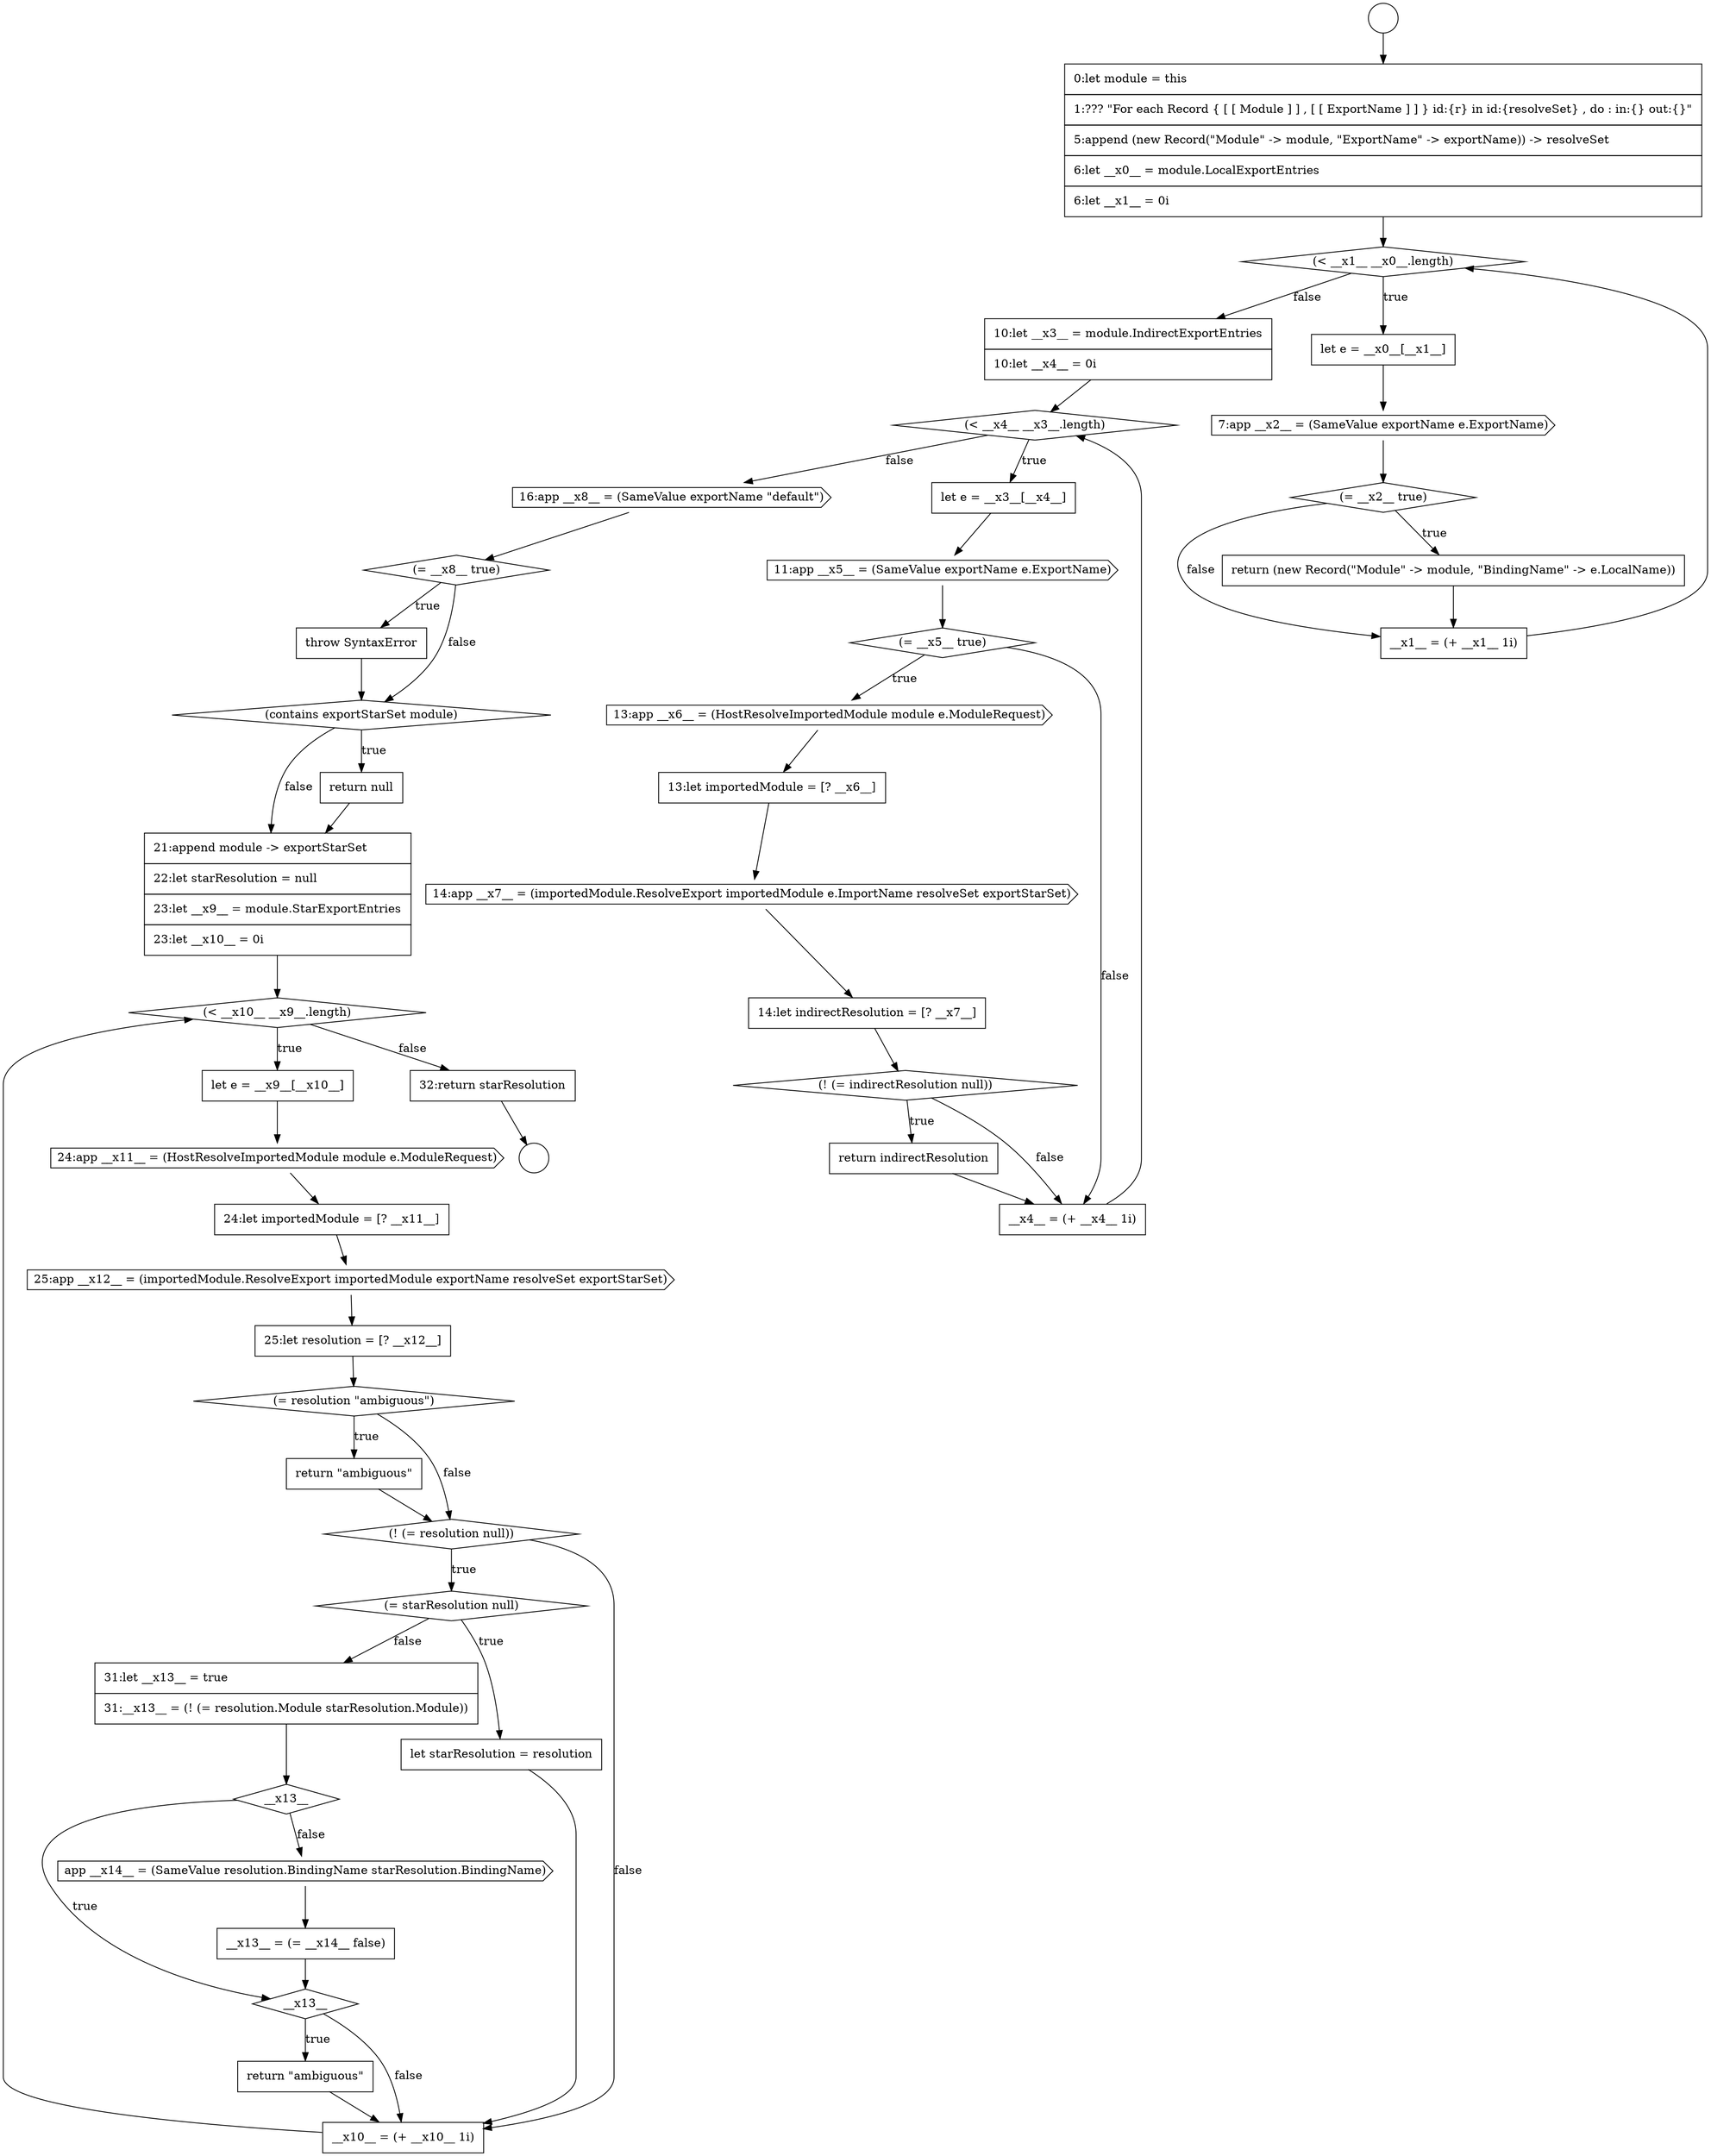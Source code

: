digraph {
  node0 [shape=circle label=" " color="black" fillcolor="white" style=filled]
  node5 [shape=cds, label=<<font color="black">7:app __x2__ = (SameValue exportName e.ExportName)</font>> color="black" fillcolor="white" style=filled]
  node10 [shape=diamond, label=<<font color="black">(&lt; __x4__ __x3__.length)</font>> color="black" fillcolor="white" style=filled]
  node14 [shape=cds, label=<<font color="black">13:app __x6__ = (HostResolveImportedModule module e.ModuleRequest)</font>> color="black" fillcolor="white" style=filled]
  node1 [shape=circle label=" " color="black" fillcolor="white" style=filled]
  node6 [shape=diamond, label=<<font color="black">(= __x2__ true)</font>> color="black" fillcolor="white" style=filled]
  node9 [shape=none, margin=0, label=<<font color="black">
    <table border="0" cellborder="1" cellspacing="0" cellpadding="10">
      <tr><td align="left">10:let __x3__ = module.IndirectExportEntries</td></tr>
      <tr><td align="left">10:let __x4__ = 0i</td></tr>
    </table>
  </font>> color="black" fillcolor="white" style=filled]
  node2 [shape=none, margin=0, label=<<font color="black">
    <table border="0" cellborder="1" cellspacing="0" cellpadding="10">
      <tr><td align="left">0:let module = this</td></tr>
      <tr><td align="left">1:??? &quot;For each Record { [ [ Module ] ] , [ [ ExportName ] ] } id:{r} in id:{resolveSet} , do : in:{} out:{}&quot;</td></tr>
      <tr><td align="left">5:append (new Record(&quot;Module&quot; -&gt; module, &quot;ExportName&quot; -&gt; exportName)) -&gt; resolveSet</td></tr>
      <tr><td align="left">6:let __x0__ = module.LocalExportEntries</td></tr>
      <tr><td align="left">6:let __x1__ = 0i</td></tr>
    </table>
  </font>> color="black" fillcolor="white" style=filled]
  node12 [shape=cds, label=<<font color="black">11:app __x5__ = (SameValue exportName e.ExportName)</font>> color="black" fillcolor="white" style=filled]
  node18 [shape=diamond, label=<<font color="black">(! (= indirectResolution null))</font>> color="black" fillcolor="white" style=filled]
  node8 [shape=none, margin=0, label=<<font color="black">
    <table border="0" cellborder="1" cellspacing="0" cellpadding="10">
      <tr><td align="left">__x1__ = (+ __x1__ 1i)</td></tr>
    </table>
  </font>> color="black" fillcolor="white" style=filled]
  node4 [shape=none, margin=0, label=<<font color="black">
    <table border="0" cellborder="1" cellspacing="0" cellpadding="10">
      <tr><td align="left">let e = __x0__[__x1__]</td></tr>
    </table>
  </font>> color="black" fillcolor="white" style=filled]
  node15 [shape=none, margin=0, label=<<font color="black">
    <table border="0" cellborder="1" cellspacing="0" cellpadding="10">
      <tr><td align="left">13:let importedModule = [? __x6__]</td></tr>
    </table>
  </font>> color="black" fillcolor="white" style=filled]
  node42 [shape=diamond, label=<<font color="black">__x13__</font>> color="black" fillcolor="white" style=filled]
  node24 [shape=diamond, label=<<font color="black">(contains exportStarSet module)</font>> color="black" fillcolor="white" style=filled]
  node37 [shape=none, margin=0, label=<<font color="black">
    <table border="0" cellborder="1" cellspacing="0" cellpadding="10">
      <tr><td align="left">let starResolution = resolution</td></tr>
    </table>
  </font>> color="black" fillcolor="white" style=filled]
  node25 [shape=none, margin=0, label=<<font color="black">
    <table border="0" cellborder="1" cellspacing="0" cellpadding="10">
      <tr><td align="left">return null</td></tr>
    </table>
  </font>> color="black" fillcolor="white" style=filled]
  node20 [shape=none, margin=0, label=<<font color="black">
    <table border="0" cellborder="1" cellspacing="0" cellpadding="10">
      <tr><td align="left">__x4__ = (+ __x4__ 1i)</td></tr>
    </table>
  </font>> color="black" fillcolor="white" style=filled]
  node29 [shape=cds, label=<<font color="black">24:app __x11__ = (HostResolveImportedModule module e.ModuleRequest)</font>> color="black" fillcolor="white" style=filled]
  node21 [shape=cds, label=<<font color="black">16:app __x8__ = (SameValue exportName &quot;default&quot;)</font>> color="black" fillcolor="white" style=filled]
  node33 [shape=diamond, label=<<font color="black">(= resolution &quot;ambiguous&quot;)</font>> color="black" fillcolor="white" style=filled]
  node28 [shape=none, margin=0, label=<<font color="black">
    <table border="0" cellborder="1" cellspacing="0" cellpadding="10">
      <tr><td align="left">let e = __x9__[__x10__]</td></tr>
    </table>
  </font>> color="black" fillcolor="white" style=filled]
  node38 [shape=none, margin=0, label=<<font color="black">
    <table border="0" cellborder="1" cellspacing="0" cellpadding="10">
      <tr><td align="left">31:let __x13__ = true</td></tr>
      <tr><td align="left">31:__x13__ = (! (= resolution.Module starResolution.Module))</td></tr>
    </table>
  </font>> color="black" fillcolor="white" style=filled]
  node13 [shape=diamond, label=<<font color="black">(= __x5__ true)</font>> color="black" fillcolor="white" style=filled]
  node41 [shape=none, margin=0, label=<<font color="black">
    <table border="0" cellborder="1" cellspacing="0" cellpadding="10">
      <tr><td align="left">__x13__ = (= __x14__ false)</td></tr>
    </table>
  </font>> color="black" fillcolor="white" style=filled]
  node45 [shape=none, margin=0, label=<<font color="black">
    <table border="0" cellborder="1" cellspacing="0" cellpadding="10">
      <tr><td align="left">32:return starResolution</td></tr>
    </table>
  </font>> color="black" fillcolor="white" style=filled]
  node17 [shape=none, margin=0, label=<<font color="black">
    <table border="0" cellborder="1" cellspacing="0" cellpadding="10">
      <tr><td align="left">14:let indirectResolution = [? __x7__]</td></tr>
    </table>
  </font>> color="black" fillcolor="white" style=filled]
  node32 [shape=none, margin=0, label=<<font color="black">
    <table border="0" cellborder="1" cellspacing="0" cellpadding="10">
      <tr><td align="left">25:let resolution = [? __x12__]</td></tr>
    </table>
  </font>> color="black" fillcolor="white" style=filled]
  node34 [shape=none, margin=0, label=<<font color="black">
    <table border="0" cellborder="1" cellspacing="0" cellpadding="10">
      <tr><td align="left">return &quot;ambiguous&quot;</td></tr>
    </table>
  </font>> color="black" fillcolor="white" style=filled]
  node22 [shape=diamond, label=<<font color="black">(= __x8__ true)</font>> color="black" fillcolor="white" style=filled]
  node44 [shape=none, margin=0, label=<<font color="black">
    <table border="0" cellborder="1" cellspacing="0" cellpadding="10">
      <tr><td align="left">__x10__ = (+ __x10__ 1i)</td></tr>
    </table>
  </font>> color="black" fillcolor="white" style=filled]
  node27 [shape=diamond, label=<<font color="black">(&lt; __x10__ __x9__.length)</font>> color="black" fillcolor="white" style=filled]
  node7 [shape=none, margin=0, label=<<font color="black">
    <table border="0" cellborder="1" cellspacing="0" cellpadding="10">
      <tr><td align="left">return (new Record(&quot;Module&quot; -&gt; module, &quot;BindingName&quot; -&gt; e.LocalName))</td></tr>
    </table>
  </font>> color="black" fillcolor="white" style=filled]
  node39 [shape=diamond, label=<<font color="black">__x13__</font>> color="black" fillcolor="white" style=filled]
  node3 [shape=diamond, label=<<font color="black">(&lt; __x1__ __x0__.length)</font>> color="black" fillcolor="white" style=filled]
  node35 [shape=diamond, label=<<font color="black">(! (= resolution null))</font>> color="black" fillcolor="white" style=filled]
  node16 [shape=cds, label=<<font color="black">14:app __x7__ = (importedModule.ResolveExport importedModule e.ImportName resolveSet exportStarSet)</font>> color="black" fillcolor="white" style=filled]
  node31 [shape=cds, label=<<font color="black">25:app __x12__ = (importedModule.ResolveExport importedModule exportName resolveSet exportStarSet)</font>> color="black" fillcolor="white" style=filled]
  node11 [shape=none, margin=0, label=<<font color="black">
    <table border="0" cellborder="1" cellspacing="0" cellpadding="10">
      <tr><td align="left">let e = __x3__[__x4__]</td></tr>
    </table>
  </font>> color="black" fillcolor="white" style=filled]
  node43 [shape=none, margin=0, label=<<font color="black">
    <table border="0" cellborder="1" cellspacing="0" cellpadding="10">
      <tr><td align="left">return &quot;ambiguous&quot;</td></tr>
    </table>
  </font>> color="black" fillcolor="white" style=filled]
  node40 [shape=cds, label=<<font color="black">app __x14__ = (SameValue resolution.BindingName starResolution.BindingName)</font>> color="black" fillcolor="white" style=filled]
  node26 [shape=none, margin=0, label=<<font color="black">
    <table border="0" cellborder="1" cellspacing="0" cellpadding="10">
      <tr><td align="left">21:append module -&gt; exportStarSet</td></tr>
      <tr><td align="left">22:let starResolution = null</td></tr>
      <tr><td align="left">23:let __x9__ = module.StarExportEntries</td></tr>
      <tr><td align="left">23:let __x10__ = 0i</td></tr>
    </table>
  </font>> color="black" fillcolor="white" style=filled]
  node23 [shape=none, margin=0, label=<<font color="black">
    <table border="0" cellborder="1" cellspacing="0" cellpadding="10">
      <tr><td align="left">throw SyntaxError</td></tr>
    </table>
  </font>> color="black" fillcolor="white" style=filled]
  node36 [shape=diamond, label=<<font color="black">(= starResolution null)</font>> color="black" fillcolor="white" style=filled]
  node30 [shape=none, margin=0, label=<<font color="black">
    <table border="0" cellborder="1" cellspacing="0" cellpadding="10">
      <tr><td align="left">24:let importedModule = [? __x11__]</td></tr>
    </table>
  </font>> color="black" fillcolor="white" style=filled]
  node19 [shape=none, margin=0, label=<<font color="black">
    <table border="0" cellborder="1" cellspacing="0" cellpadding="10">
      <tr><td align="left">return indirectResolution</td></tr>
    </table>
  </font>> color="black" fillcolor="white" style=filled]
  node5 -> node6 [ color="black"]
  node10 -> node11 [label=<<font color="black">true</font>> color="black"]
  node10 -> node21 [label=<<font color="black">false</font>> color="black"]
  node36 -> node37 [label=<<font color="black">true</font>> color="black"]
  node36 -> node38 [label=<<font color="black">false</font>> color="black"]
  node33 -> node34 [label=<<font color="black">true</font>> color="black"]
  node33 -> node35 [label=<<font color="black">false</font>> color="black"]
  node12 -> node13 [ color="black"]
  node0 -> node2 [ color="black"]
  node26 -> node27 [ color="black"]
  node42 -> node43 [label=<<font color="black">true</font>> color="black"]
  node42 -> node44 [label=<<font color="black">false</font>> color="black"]
  node4 -> node5 [ color="black"]
  node21 -> node22 [ color="black"]
  node27 -> node28 [label=<<font color="black">true</font>> color="black"]
  node27 -> node45 [label=<<font color="black">false</font>> color="black"]
  node41 -> node42 [ color="black"]
  node28 -> node29 [ color="black"]
  node29 -> node30 [ color="black"]
  node6 -> node7 [label=<<font color="black">true</font>> color="black"]
  node6 -> node8 [label=<<font color="black">false</font>> color="black"]
  node7 -> node8 [ color="black"]
  node34 -> node35 [ color="black"]
  node2 -> node3 [ color="black"]
  node15 -> node16 [ color="black"]
  node22 -> node23 [label=<<font color="black">true</font>> color="black"]
  node22 -> node24 [label=<<font color="black">false</font>> color="black"]
  node11 -> node12 [ color="black"]
  node19 -> node20 [ color="black"]
  node37 -> node44 [ color="black"]
  node43 -> node44 [ color="black"]
  node9 -> node10 [ color="black"]
  node23 -> node24 [ color="black"]
  node13 -> node14 [label=<<font color="black">true</font>> color="black"]
  node13 -> node20 [label=<<font color="black">false</font>> color="black"]
  node14 -> node15 [ color="black"]
  node31 -> node32 [ color="black"]
  node40 -> node41 [ color="black"]
  node30 -> node31 [ color="black"]
  node25 -> node26 [ color="black"]
  node20 -> node10 [ color="black"]
  node44 -> node27 [ color="black"]
  node39 -> node42 [label=<<font color="black">true</font>> color="black"]
  node39 -> node40 [label=<<font color="black">false</font>> color="black"]
  node3 -> node4 [label=<<font color="black">true</font>> color="black"]
  node3 -> node9 [label=<<font color="black">false</font>> color="black"]
  node24 -> node25 [label=<<font color="black">true</font>> color="black"]
  node24 -> node26 [label=<<font color="black">false</font>> color="black"]
  node8 -> node3 [ color="black"]
  node35 -> node36 [label=<<font color="black">true</font>> color="black"]
  node35 -> node44 [label=<<font color="black">false</font>> color="black"]
  node16 -> node17 [ color="black"]
  node18 -> node19 [label=<<font color="black">true</font>> color="black"]
  node18 -> node20 [label=<<font color="black">false</font>> color="black"]
  node38 -> node39 [ color="black"]
  node45 -> node1 [ color="black"]
  node32 -> node33 [ color="black"]
  node17 -> node18 [ color="black"]
}
